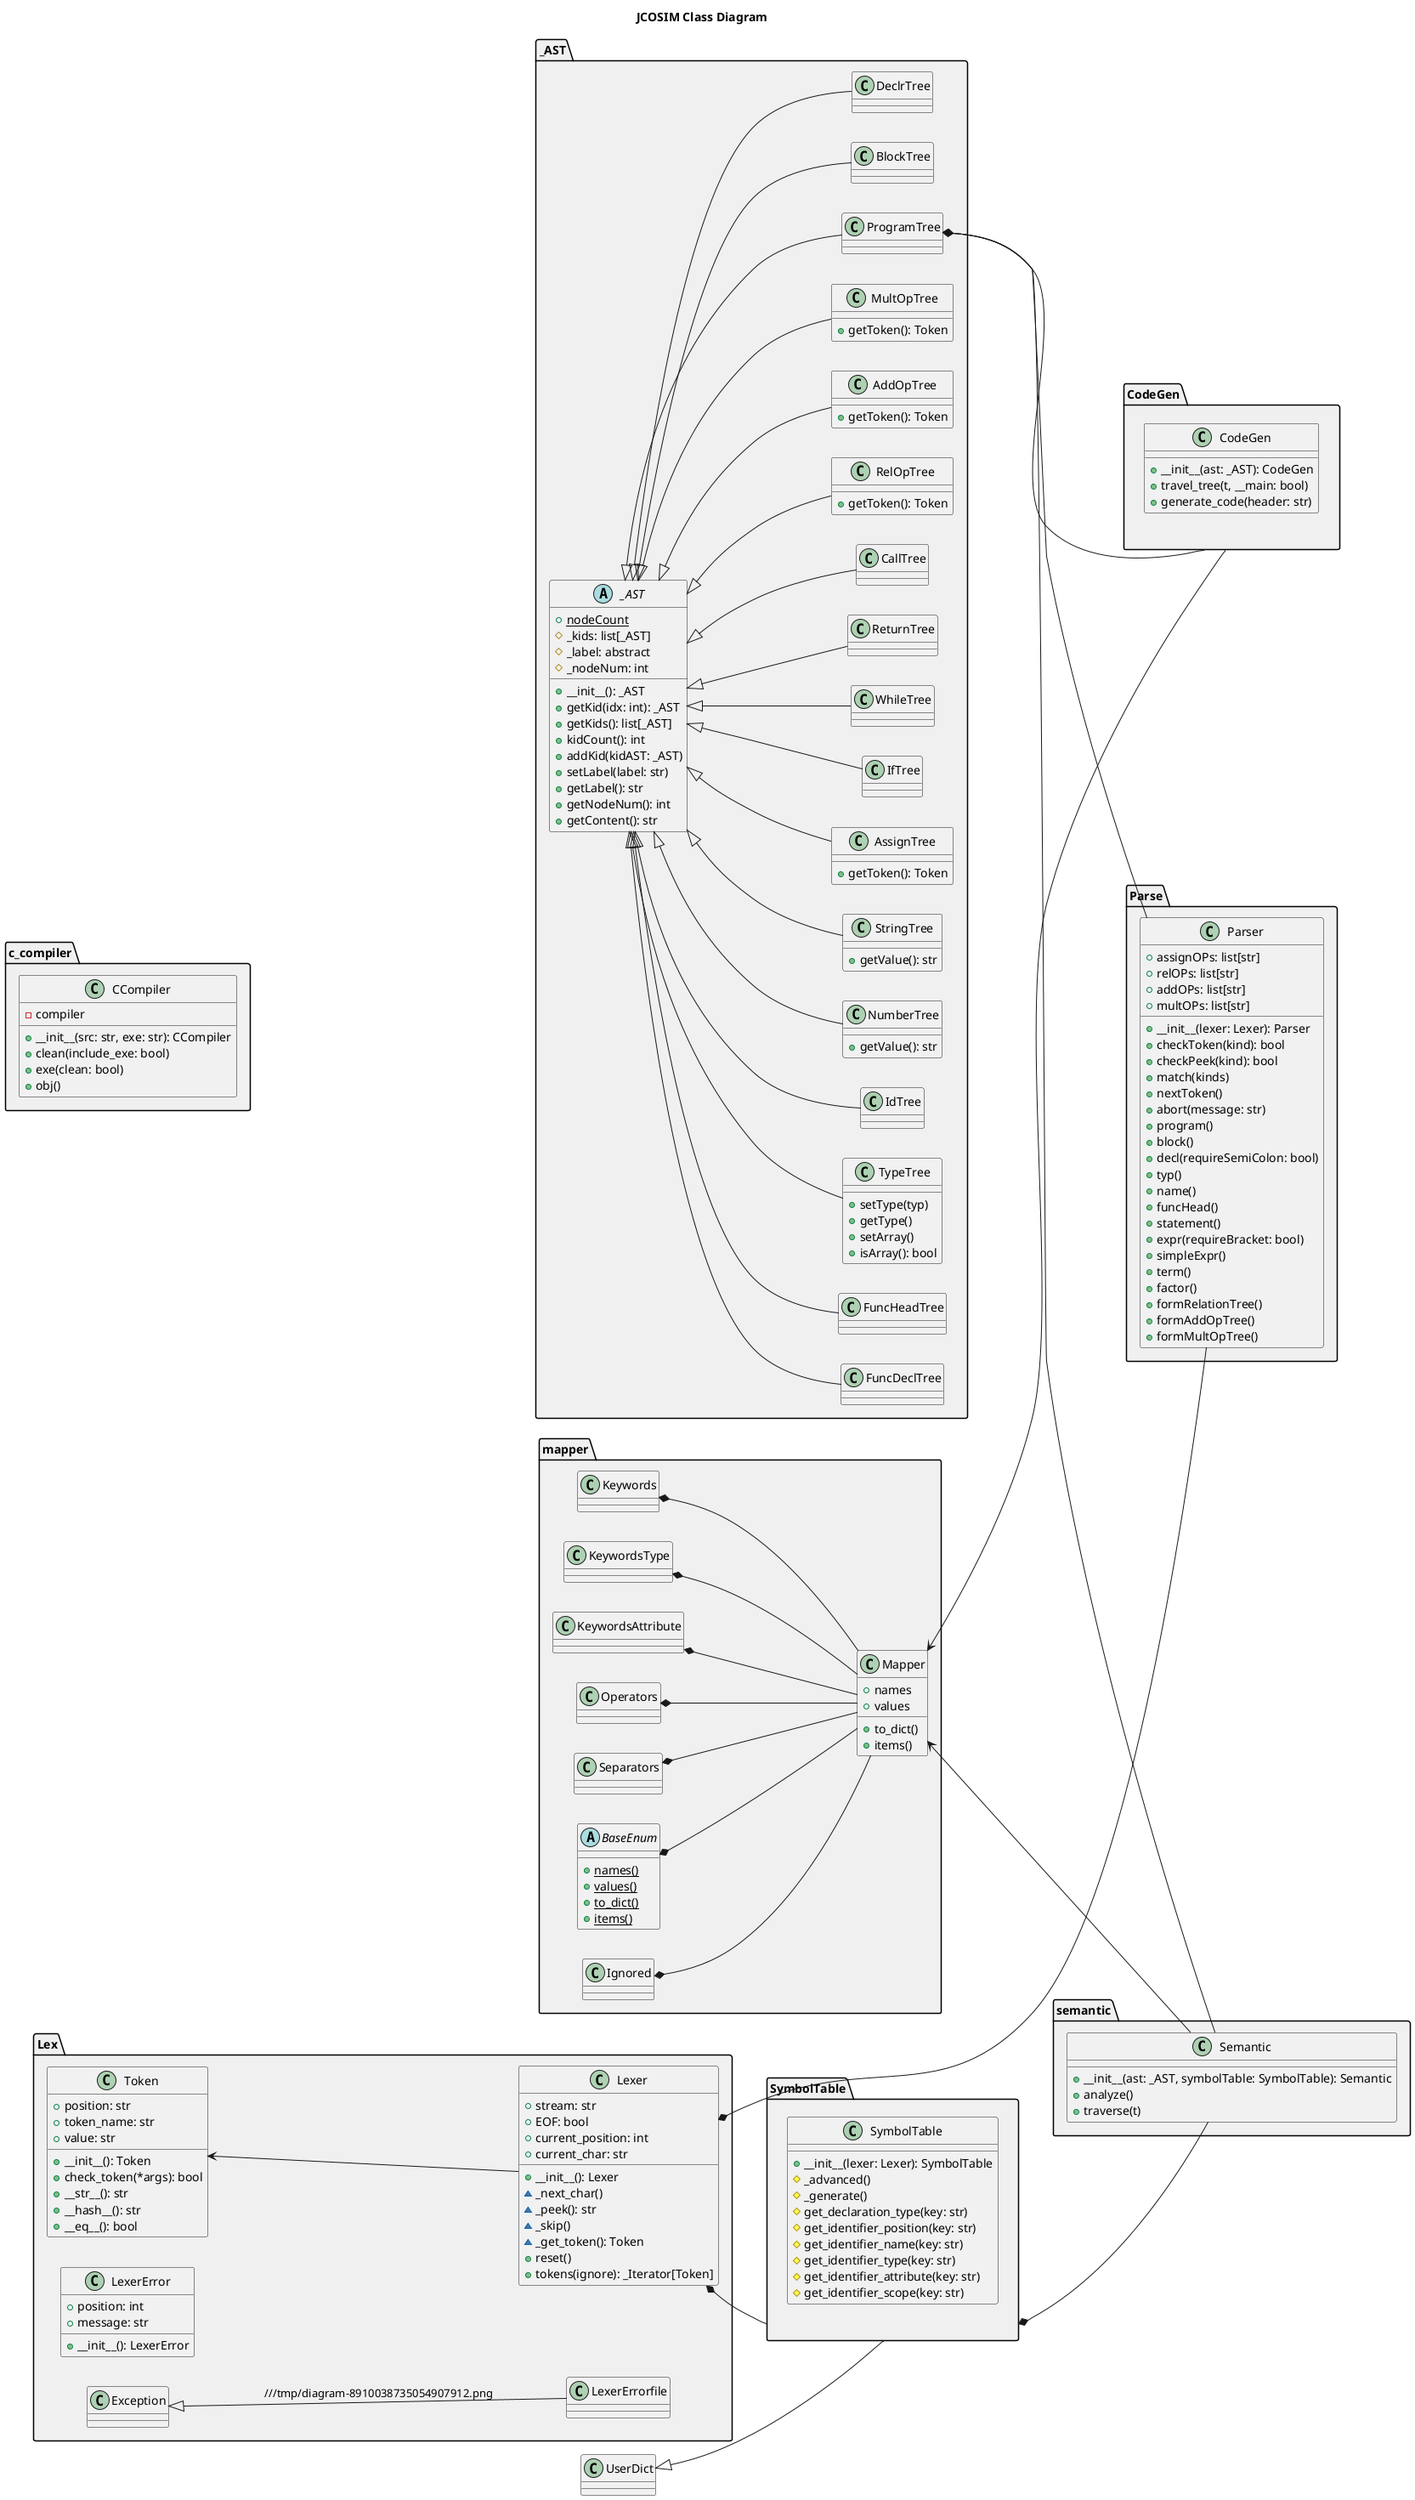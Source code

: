 @startuml
left to right direction
title JCOSIM Class Diagram

' CodeGen -----------------------
package CodeGen #f0f0f0 {
    class CodeGen {
        + __init__(ast: _AST): CodeGen
        + travel_tree(t, __main: bool)
        + generate_code(header: str)
    }
}
' CodeGen -----------------------

' Parser -----------------------
package Parse #f0f0f0 {
    class Parser {
        + assignOPs: list[str]
        + relOPs: list[str]
        + addOPs: list[str]
        + multOPs: list[str]
        + __init__(lexer: Lexer): Parser
        + checkToken(kind): bool
        + checkPeek(kind): bool
        + match(kinds)
        + nextToken()
        + abort(message: str)
        + program()
        + block()
        + decl(requireSemiColon: bool)
        + typ()
        + name()
        + funcHead()
        + statement()
        + expr(requireBracket: bool)
        + simpleExpr()
        + term()
        + factor()
        + formRelationTree()
        + formAddOpTree()
        + formMultOpTree()
    }
}
' Parser -----------------------

' LEX -----------------------
package Lex #f0f0f0 {
    class Token {
        + position: str
        + token_name: str
        + value: str
        + __init__(): Token
        + check_token(*args): bool
        + __str__(): str
        + __hash__(): str
        + __eq__(): bool
    }
    class LexerError {
        + position: int
        + message: str
        + __init__(): LexerError
    }
    class Lexer {
        + stream: str
        + EOF: bool
        + current_position: int
        + current_char: str
        + __init__(): Lexer
        ~ _next_char()
        ~ _peek(): str
        ~ _skip()
        ~ _get_token(): Token
        + reset()
        + tokens(ignore): _Iterator[Token]
    }
    class Exception

    Exception <|-- LexerErrorfile:///tmp/diagram-8910038735054907912.png
}
' LEX -----------------------

' AST -----------------------
package _AST #f0f0f0 {
    abstract class  _AST {
        + {static} nodeCount
        # _kids: list[_AST]
        # _label: abstract
        # _nodeNum: int
        + __init__(): _AST
        + getKid(idx: int): _AST
        + getKids(): list[_AST]
        + kidCount(): int
        + addKid(kidAST: _AST)
        + setLabel(label: str)
        + getLabel(): str
        + getNodeNum(): int
        + getContent(): str
    }
    class ProgramTree
    class BlockTree
    class DeclrTree
    class FuncDeclTree
    class FuncHeadTree
    class TypeTree {
        + setType(typ)
        + getType()
        + setArray()
        + isArray(): bool
    }
    class IdTree
    class NumberTree {
        + getValue(): str
    }
    class StringTree {
        + getValue(): str
    }
    class AssignTree {
        + getToken(): Token
    }
    class IfTree
    class WhileTree
    class ReturnTree
    class CallTree
    class RelOpTree {
        + getToken(): Token
    }
    class AddOpTree {
        + getToken(): Token
    }
    class MultOpTree {
        + getToken(): Token
    }

    _AST <|-- ProgramTree
    _AST <|-- BlockTree
    _AST <|-- DeclrTree
    _AST <|-- FuncDeclTree
    _AST <|-- FuncHeadTree
    _AST <|-- TypeTree
    _AST <|-- IdTree
    _AST <|-- NumberTree
    _AST <|-- StringTree
    _AST <|-- AssignTree
    _AST <|-- IfTree
    _AST <|-- WhileTree
    _AST <|-- ReturnTree
    _AST <|-- CallTree
    _AST <|-- RelOpTree
    _AST <|-- AddOpTree
    _AST <|-- MultOpTree
}

' AST -----------------------

' SymbolTable -----------------------
package SymbolTable #f0f0f0 {
    class SymbolTable {
        + __init__(lexer: Lexer): SymbolTable
        # _advanced()
        # _generate()
        # get_declaration_type(key: str)
        # get_identifier_position(key: str)
        # get_identifier_name(key: str)
        # get_identifier_type(key: str)
        # get_identifier_attribute(key: str)
        # get_identifier_scope(key: str)
    }
}
' SymbolTable -----------------------

' CCompiler -----------------------
package c_compiler #f0f0f0 {
    class CCompiler {
        - compiler
        + __init__(src: str, exe: str): CCompiler
        + clean(include_exe: bool)
        + exe(clean: bool)
        + obj()
    }
}
' CCompiler -----------------------

' Semantic -----------------------
package semantic #f0f0f0 {
    class Semantic {
        + __init__(ast: _AST, symbolTable: SymbolTable): Semantic
        + analyze()
        + traverse(t)
    }
}
' Semantic -----------------------

' Mapper  -----------------------
package mapper #f0f0f0 {
    class Mapper {
    + names
    + values
    + to_dict()
    + items()
    }
    abstract class BaseEnum  {
        + {static} names()
        + {static} values()
        + {static} to_dict()
        + {static} items()
    }
    class Ignored
    class Keywords
    class KeywordsType
    class KeywordsAttribute
    class Operators
    class Separators
    BaseEnum *-- Mapper
    Ignored *-- Mapper
    Keywords *-- Mapper
    KeywordsType *-- Mapper
    KeywordsAttribute *-- Mapper
    Operators *-- Mapper
    Separators *-- Mapper
}
' Mapper -----------------------

' ALL -----------------------
Lexer *-- Parser
Lexer *-- SymbolTable
ProgramTree *-- Parser
ProgramTree *-- CodeGen
Token <-- Lexer
SymbolTable *-- Semantic
ProgramTree *-- Semantic
UserDict <|-- SymbolTable
Mapper <-- CodeGen
Mapper <-- Semantic
'Mapper *-- Lexer
'Mapper *-- Parser
'Mapper *-- SymbolTable
' ALL -----------------------
@enduml